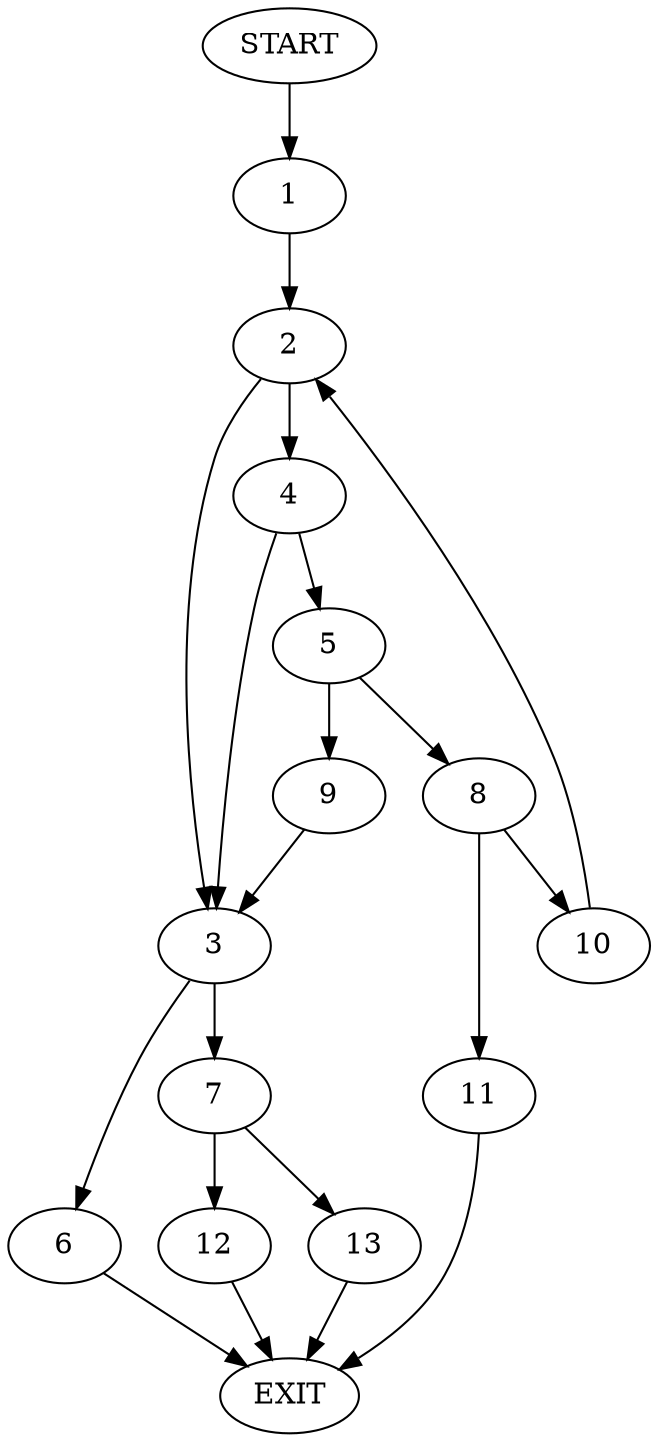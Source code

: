 digraph {
0 [label="START"]
14 [label="EXIT"]
0 -> 1
1 -> 2
2 -> 3
2 -> 4
4 -> 3
4 -> 5
3 -> 6
3 -> 7
5 -> 8
5 -> 9
8 -> 10
8 -> 11
9 -> 3
10 -> 2
11 -> 14
6 -> 14
7 -> 12
7 -> 13
13 -> 14
12 -> 14
}
